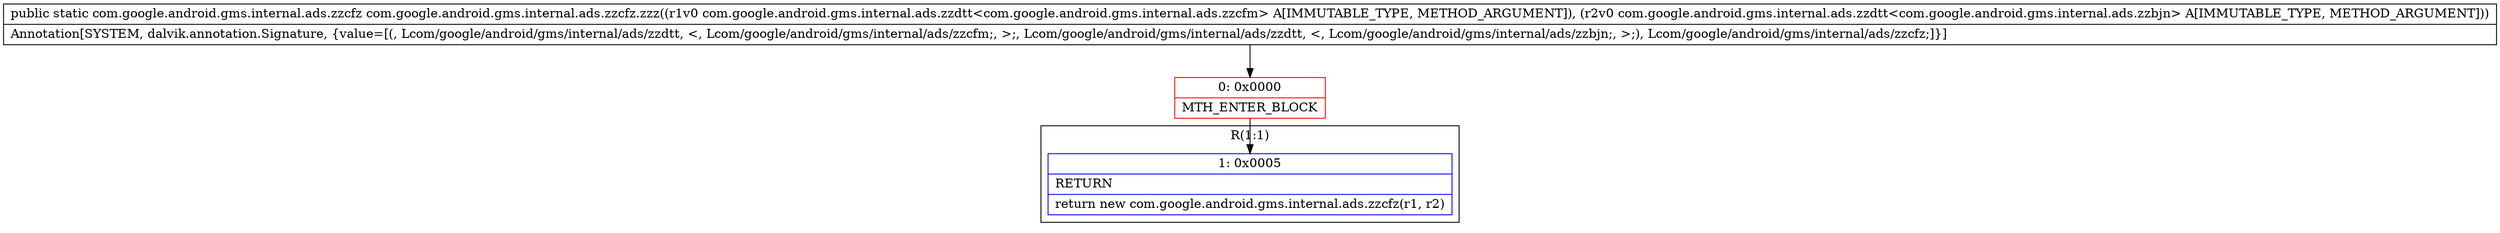 digraph "CFG forcom.google.android.gms.internal.ads.zzcfz.zzz(Lcom\/google\/android\/gms\/internal\/ads\/zzdtt;Lcom\/google\/android\/gms\/internal\/ads\/zzdtt;)Lcom\/google\/android\/gms\/internal\/ads\/zzcfz;" {
subgraph cluster_Region_135399587 {
label = "R(1:1)";
node [shape=record,color=blue];
Node_1 [shape=record,label="{1\:\ 0x0005|RETURN\l|return new com.google.android.gms.internal.ads.zzcfz(r1, r2)\l}"];
}
Node_0 [shape=record,color=red,label="{0\:\ 0x0000|MTH_ENTER_BLOCK\l}"];
MethodNode[shape=record,label="{public static com.google.android.gms.internal.ads.zzcfz com.google.android.gms.internal.ads.zzcfz.zzz((r1v0 com.google.android.gms.internal.ads.zzdtt\<com.google.android.gms.internal.ads.zzcfm\> A[IMMUTABLE_TYPE, METHOD_ARGUMENT]), (r2v0 com.google.android.gms.internal.ads.zzdtt\<com.google.android.gms.internal.ads.zzbjn\> A[IMMUTABLE_TYPE, METHOD_ARGUMENT]))  | Annotation[SYSTEM, dalvik.annotation.Signature, \{value=[(, Lcom\/google\/android\/gms\/internal\/ads\/zzdtt, \<, Lcom\/google\/android\/gms\/internal\/ads\/zzcfm;, \>;, Lcom\/google\/android\/gms\/internal\/ads\/zzdtt, \<, Lcom\/google\/android\/gms\/internal\/ads\/zzbjn;, \>;), Lcom\/google\/android\/gms\/internal\/ads\/zzcfz;]\}]\l}"];
MethodNode -> Node_0;
Node_0 -> Node_1;
}

